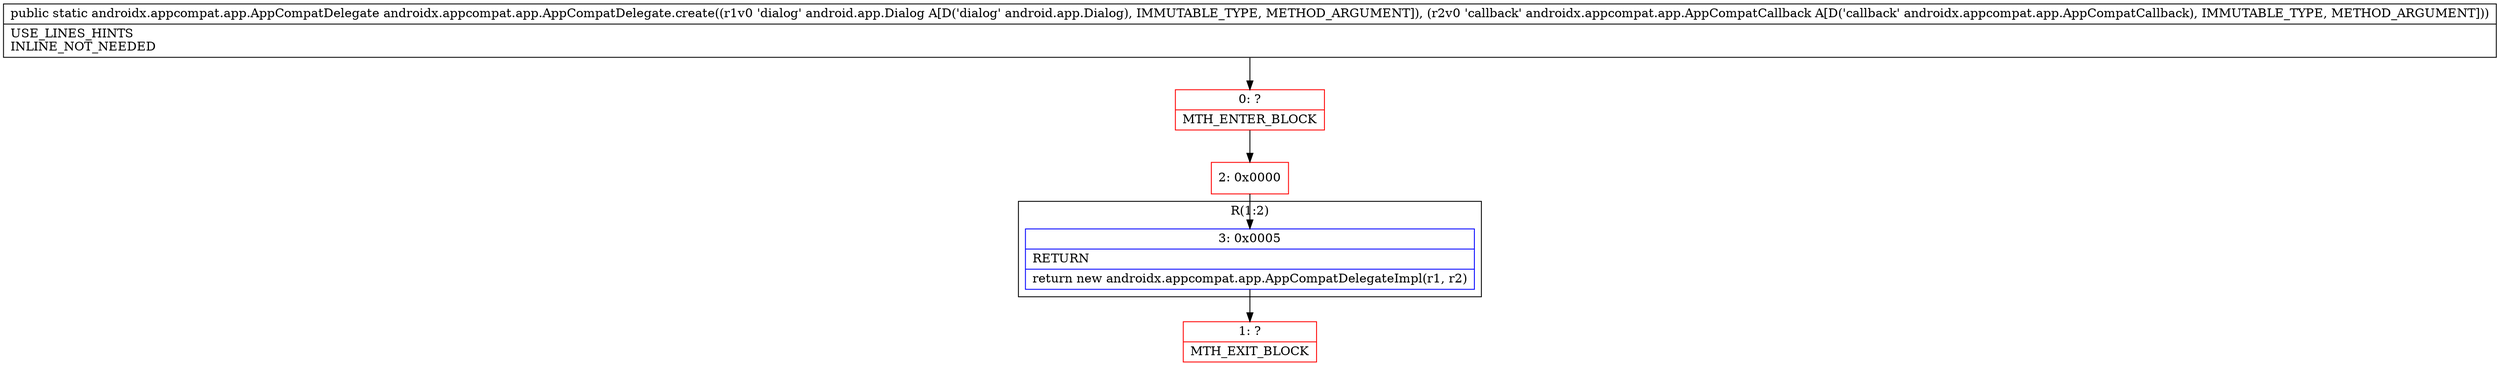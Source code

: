 digraph "CFG forandroidx.appcompat.app.AppCompatDelegate.create(Landroid\/app\/Dialog;Landroidx\/appcompat\/app\/AppCompatCallback;)Landroidx\/appcompat\/app\/AppCompatDelegate;" {
subgraph cluster_Region_1415906740 {
label = "R(1:2)";
node [shape=record,color=blue];
Node_3 [shape=record,label="{3\:\ 0x0005|RETURN\l|return new androidx.appcompat.app.AppCompatDelegateImpl(r1, r2)\l}"];
}
Node_0 [shape=record,color=red,label="{0\:\ ?|MTH_ENTER_BLOCK\l}"];
Node_2 [shape=record,color=red,label="{2\:\ 0x0000}"];
Node_1 [shape=record,color=red,label="{1\:\ ?|MTH_EXIT_BLOCK\l}"];
MethodNode[shape=record,label="{public static androidx.appcompat.app.AppCompatDelegate androidx.appcompat.app.AppCompatDelegate.create((r1v0 'dialog' android.app.Dialog A[D('dialog' android.app.Dialog), IMMUTABLE_TYPE, METHOD_ARGUMENT]), (r2v0 'callback' androidx.appcompat.app.AppCompatCallback A[D('callback' androidx.appcompat.app.AppCompatCallback), IMMUTABLE_TYPE, METHOD_ARGUMENT]))  | USE_LINES_HINTS\lINLINE_NOT_NEEDED\l}"];
MethodNode -> Node_0;Node_3 -> Node_1;
Node_0 -> Node_2;
Node_2 -> Node_3;
}

